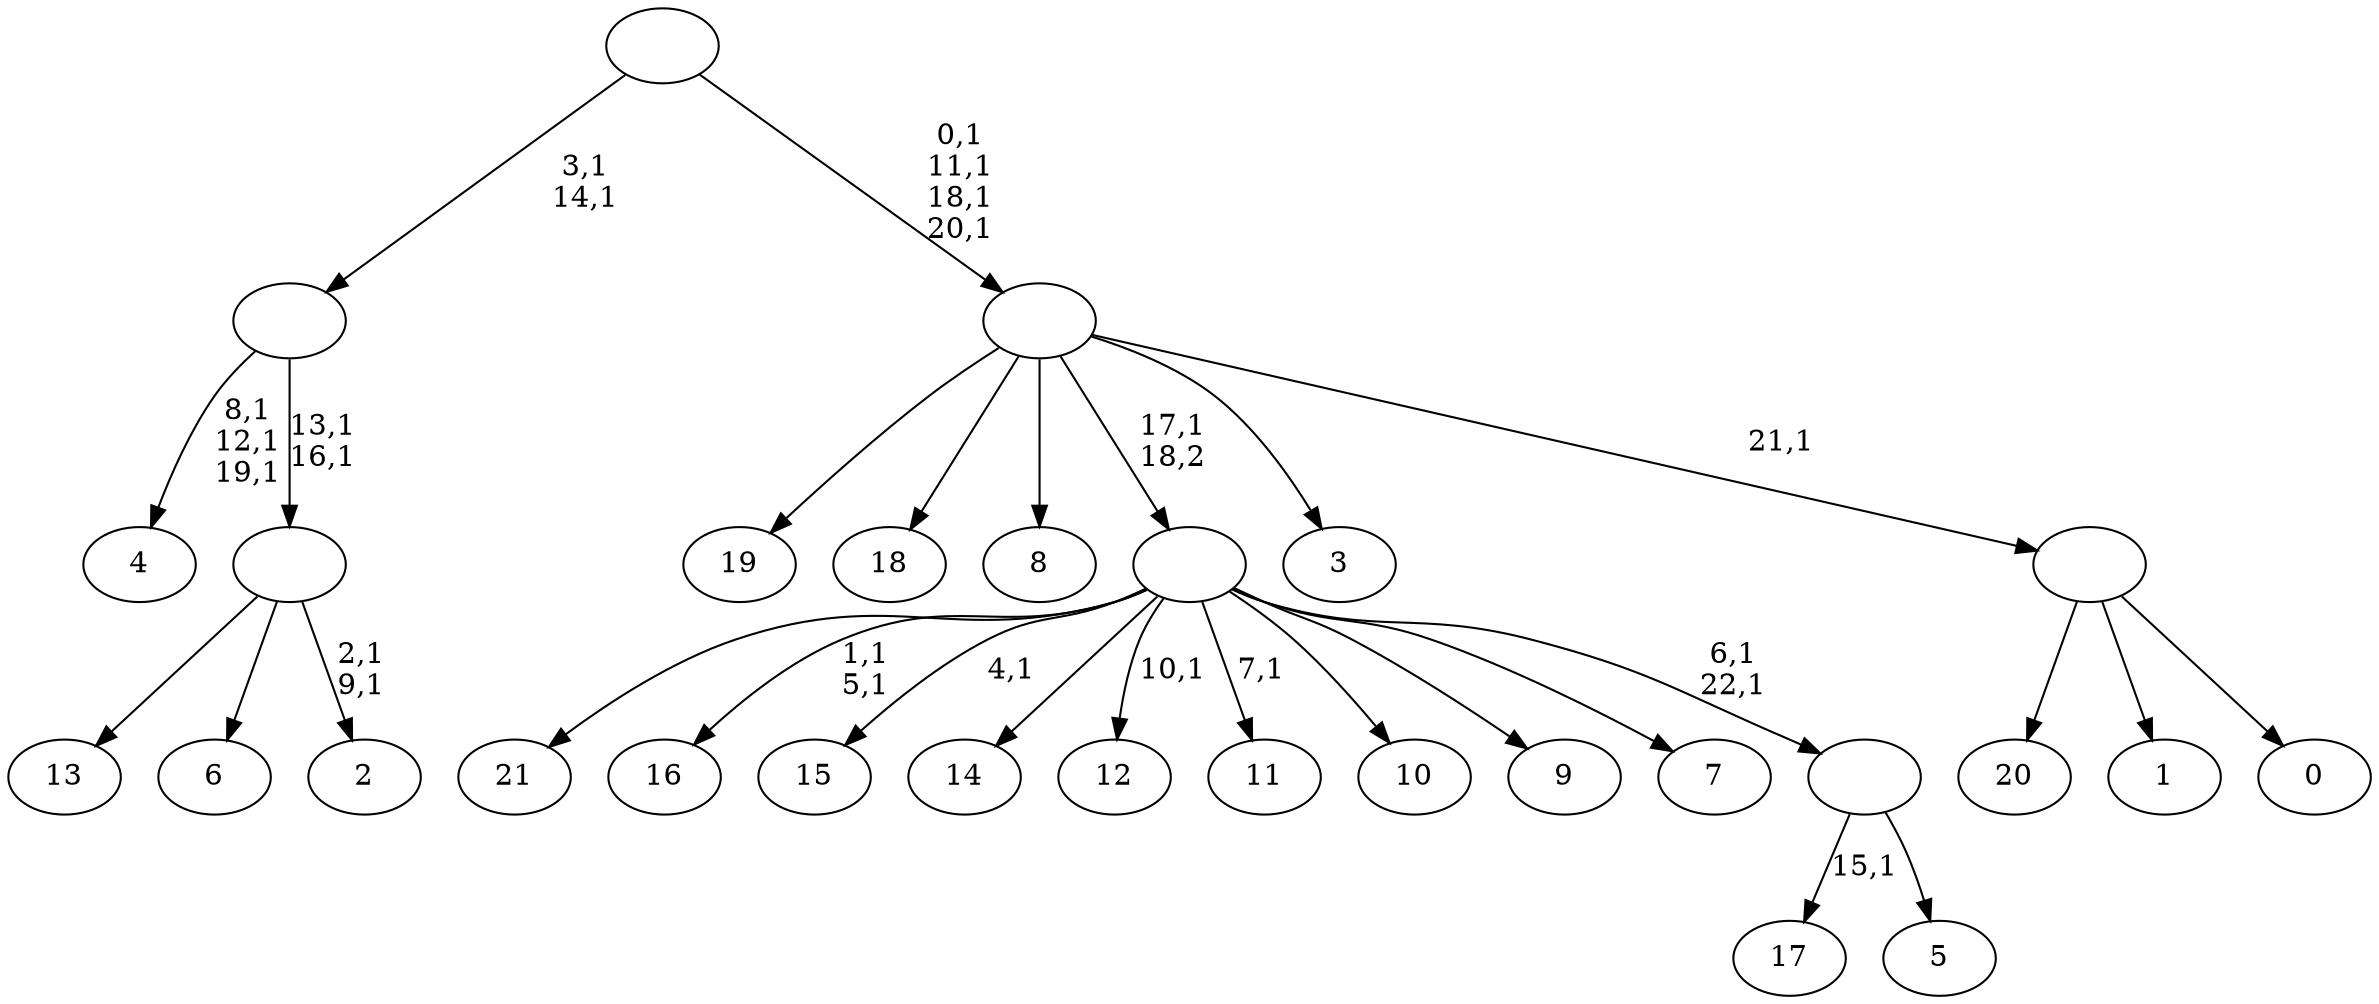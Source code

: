 digraph T {
	45 [label="21"]
	44 [label="20"]
	43 [label="19"]
	42 [label="18"]
	41 [label="17"]
	39 [label="16"]
	36 [label="15"]
	34 [label="14"]
	33 [label="13"]
	32 [label="12"]
	30 [label="11"]
	28 [label="10"]
	27 [label="9"]
	26 [label="8"]
	25 [label="7"]
	24 [label="6"]
	23 [label="5"]
	22 [label=""]
	20 [label=""]
	19 [label="4"]
	15 [label="3"]
	14 [label="2"]
	11 [label=""]
	9 [label=""]
	7 [label="1"]
	6 [label="0"]
	5 [label=""]
	4 [label=""]
	0 [label=""]
	22 -> 41 [label="15,1"]
	22 -> 23 [label=""]
	20 -> 22 [label="6,1\n22,1"]
	20 -> 30 [label="7,1"]
	20 -> 32 [label="10,1"]
	20 -> 36 [label="4,1"]
	20 -> 39 [label="1,1\n5,1"]
	20 -> 45 [label=""]
	20 -> 34 [label=""]
	20 -> 28 [label=""]
	20 -> 27 [label=""]
	20 -> 25 [label=""]
	11 -> 14 [label="2,1\n9,1"]
	11 -> 33 [label=""]
	11 -> 24 [label=""]
	9 -> 11 [label="13,1\n16,1"]
	9 -> 19 [label="8,1\n12,1\n19,1"]
	5 -> 44 [label=""]
	5 -> 7 [label=""]
	5 -> 6 [label=""]
	4 -> 43 [label=""]
	4 -> 42 [label=""]
	4 -> 26 [label=""]
	4 -> 20 [label="17,1\n18,2"]
	4 -> 15 [label=""]
	4 -> 5 [label="21,1"]
	0 -> 4 [label="0,1\n11,1\n18,1\n20,1"]
	0 -> 9 [label="3,1\n14,1"]
}
